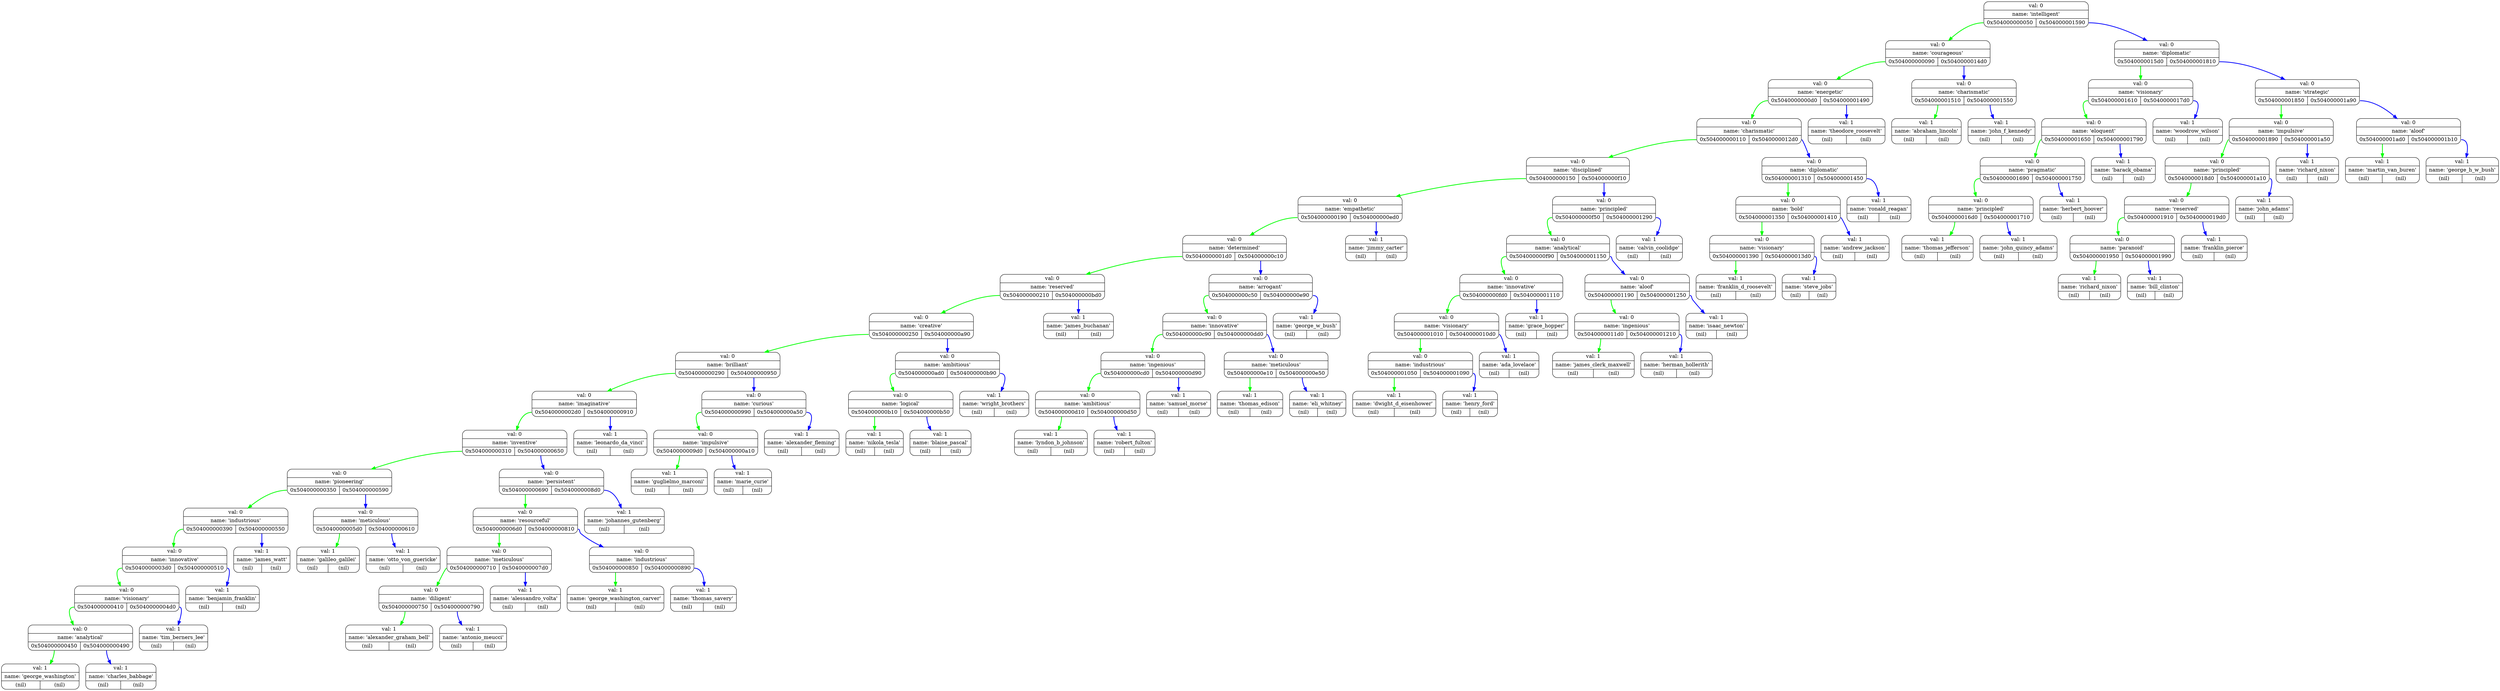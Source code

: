 digraph G{
   rankdir=TB;
   NODE0x504000000010[pin=true,shape="Mrecord",label="{val: 0 | name: 'intelligent' | {<left> 0x504000000050 | <right> 0x504000001590}}"];
   NODE0x504000000050[pin=true,shape="Mrecord",label="{val: 0 | name: 'courageous' | {<left> 0x504000000090 | <right> 0x5040000014d0}}"];
   NODE0x504000000090[pin=true,shape="Mrecord",label="{val: 0 | name: 'energetic' | {<left> 0x5040000000d0 | <right> 0x504000001490}}"];
   NODE0x5040000000d0[pin=true,shape="Mrecord",label="{val: 0 | name: 'charismatic' | {<left> 0x504000000110 | <right> 0x5040000012d0}}"];
   NODE0x504000000110[pin=true,shape="Mrecord",label="{val: 0 | name: 'disciplined' | {<left> 0x504000000150 | <right> 0x504000000f10}}"];
   NODE0x504000000150[pin=true,shape="Mrecord",label="{val: 0 | name: 'empathetic' | {<left> 0x504000000190 | <right> 0x504000000ed0}}"];
   NODE0x504000000190[pin=true,shape="Mrecord",label="{val: 0 | name: 'determined' | {<left> 0x5040000001d0 | <right> 0x504000000c10}}"];
   NODE0x5040000001d0[pin=true,shape="Mrecord",label="{val: 0 | name: 'reserved' | {<left> 0x504000000210 | <right> 0x504000000bd0}}"];
   NODE0x504000000210[pin=true,shape="Mrecord",label="{val: 0 | name: 'creative' | {<left> 0x504000000250 | <right> 0x504000000a90}}"];
   NODE0x504000000250[pin=true,shape="Mrecord",label="{val: 0 | name: 'brilliant' | {<left> 0x504000000290 | <right> 0x504000000950}}"];
   NODE0x504000000290[pin=true,shape="Mrecord",label="{val: 0 | name: 'imaginative' | {<left> 0x5040000002d0 | <right> 0x504000000910}}"];
   NODE0x5040000002d0[pin=true,shape="Mrecord",label="{val: 0 | name: 'inventive' | {<left> 0x504000000310 | <right> 0x504000000650}}"];
   NODE0x504000000310[pin=true,shape="Mrecord",label="{val: 0 | name: 'pioneering' | {<left> 0x504000000350 | <right> 0x504000000590}}"];
   NODE0x504000000350[pin=true,shape="Mrecord",label="{val: 0 | name: 'industrious' | {<left> 0x504000000390 | <right> 0x504000000550}}"];
   NODE0x504000000390[pin=true,shape="Mrecord",label="{val: 0 | name: 'innovative' | {<left> 0x5040000003d0 | <right> 0x504000000510}}"];
   NODE0x5040000003d0[pin=true,shape="Mrecord",label="{val: 0 | name: 'visionary' | {<left> 0x504000000410 | <right> 0x5040000004d0}}"];
   NODE0x504000000410[pin=true,shape="Mrecord",label="{val: 0 | name: 'analytical' | {<left> 0x504000000450 | <right> 0x504000000490}}"];
   NODE0x504000000450[pin=true,shape="Mrecord",label="{val: 1 | name: 'george_washington' | {<left> (nil) | <right> (nil)}}"];
   NODE0x504000000490[pin=true,shape="Mrecord",label="{val: 1 | name: 'charles_babbage' | {<left> (nil) | <right> (nil)}}"];
   NODE0x5040000004d0[pin=true,shape="Mrecord",label="{val: 1 | name: 'tim_berners_lee' | {<left> (nil) | <right> (nil)}}"];
   NODE0x504000000510[pin=true,shape="Mrecord",label="{val: 1 | name: 'benjamin_franklin' | {<left> (nil) | <right> (nil)}}"];
   NODE0x504000000550[pin=true,shape="Mrecord",label="{val: 1 | name: 'james_watt' | {<left> (nil) | <right> (nil)}}"];
   NODE0x504000000590[pin=true,shape="Mrecord",label="{val: 0 | name: 'meticulous' | {<left> 0x5040000005d0 | <right> 0x504000000610}}"];
   NODE0x5040000005d0[pin=true,shape="Mrecord",label="{val: 1 | name: 'galileo_galilei' | {<left> (nil) | <right> (nil)}}"];
   NODE0x504000000610[pin=true,shape="Mrecord",label="{val: 1 | name: 'otto_von_guericke' | {<left> (nil) | <right> (nil)}}"];
   NODE0x504000000650[pin=true,shape="Mrecord",label="{val: 0 | name: 'persistent' | {<left> 0x504000000690 | <right> 0x5040000008d0}}"];
   NODE0x504000000690[pin=true,shape="Mrecord",label="{val: 0 | name: 'resourceful' | {<left> 0x5040000006d0 | <right> 0x504000000810}}"];
   NODE0x5040000006d0[pin=true,shape="Mrecord",label="{val: 0 | name: 'meticulous' | {<left> 0x504000000710 | <right> 0x5040000007d0}}"];
   NODE0x504000000710[pin=true,shape="Mrecord",label="{val: 0 | name: 'diligent' | {<left> 0x504000000750 | <right> 0x504000000790}}"];
   NODE0x504000000750[pin=true,shape="Mrecord",label="{val: 1 | name: 'alexander_graham_bell' | {<left> (nil) | <right> (nil)}}"];
   NODE0x504000000790[pin=true,shape="Mrecord",label="{val: 1 | name: 'antonio_meucci' | {<left> (nil) | <right> (nil)}}"];
   NODE0x5040000007d0[pin=true,shape="Mrecord",label="{val: 1 | name: 'alessandro_volta' | {<left> (nil) | <right> (nil)}}"];
   NODE0x504000000810[pin=true,shape="Mrecord",label="{val: 0 | name: 'industrious' | {<left> 0x504000000850 | <right> 0x504000000890}}"];
   NODE0x504000000850[pin=true,shape="Mrecord",label="{val: 1 | name: 'george_washington_carver' | {<left> (nil) | <right> (nil)}}"];
   NODE0x504000000890[pin=true,shape="Mrecord",label="{val: 1 | name: 'thomas_savery' | {<left> (nil) | <right> (nil)}}"];
   NODE0x5040000008d0[pin=true,shape="Mrecord",label="{val: 1 | name: 'johannes_gutenberg' | {<left> (nil) | <right> (nil)}}"];
   NODE0x504000000910[pin=true,shape="Mrecord",label="{val: 1 | name: 'leonardo_da_vinci' | {<left> (nil) | <right> (nil)}}"];
   NODE0x504000000950[pin=true,shape="Mrecord",label="{val: 0 | name: 'curious' | {<left> 0x504000000990 | <right> 0x504000000a50}}"];
   NODE0x504000000990[pin=true,shape="Mrecord",label="{val: 0 | name: 'impulsive' | {<left> 0x5040000009d0 | <right> 0x504000000a10}}"];
   NODE0x5040000009d0[pin=true,shape="Mrecord",label="{val: 1 | name: 'guglielmo_marconi' | {<left> (nil) | <right> (nil)}}"];
   NODE0x504000000a10[pin=true,shape="Mrecord",label="{val: 1 | name: 'marie_curie' | {<left> (nil) | <right> (nil)}}"];
   NODE0x504000000a50[pin=true,shape="Mrecord",label="{val: 1 | name: 'alexander_fleming' | {<left> (nil) | <right> (nil)}}"];
   NODE0x504000000a90[pin=true,shape="Mrecord",label="{val: 0 | name: 'ambitious' | {<left> 0x504000000ad0 | <right> 0x504000000b90}}"];
   NODE0x504000000ad0[pin=true,shape="Mrecord",label="{val: 0 | name: 'logical' | {<left> 0x504000000b10 | <right> 0x504000000b50}}"];
   NODE0x504000000b10[pin=true,shape="Mrecord",label="{val: 1 | name: 'nikola_tesla' | {<left> (nil) | <right> (nil)}}"];
   NODE0x504000000b50[pin=true,shape="Mrecord",label="{val: 1 | name: 'blaise_pascal' | {<left> (nil) | <right> (nil)}}"];
   NODE0x504000000b90[pin=true,shape="Mrecord",label="{val: 1 | name: 'wright_brothers' | {<left> (nil) | <right> (nil)}}"];
   NODE0x504000000bd0[pin=true,shape="Mrecord",label="{val: 1 | name: 'james_buchanan' | {<left> (nil) | <right> (nil)}}"];
   NODE0x504000000c10[pin=true,shape="Mrecord",label="{val: 0 | name: 'arrogant' | {<left> 0x504000000c50 | <right> 0x504000000e90}}"];
   NODE0x504000000c50[pin=true,shape="Mrecord",label="{val: 0 | name: 'innovative' | {<left> 0x504000000c90 | <right> 0x504000000dd0}}"];
   NODE0x504000000c90[pin=true,shape="Mrecord",label="{val: 0 | name: 'ingenious' | {<left> 0x504000000cd0 | <right> 0x504000000d90}}"];
   NODE0x504000000cd0[pin=true,shape="Mrecord",label="{val: 0 | name: 'ambitious' | {<left> 0x504000000d10 | <right> 0x504000000d50}}"];
   NODE0x504000000d10[pin=true,shape="Mrecord",label="{val: 1 | name: 'lyndon_b_johnson' | {<left> (nil) | <right> (nil)}}"];
   NODE0x504000000d50[pin=true,shape="Mrecord",label="{val: 1 | name: 'robert_fulton' | {<left> (nil) | <right> (nil)}}"];
   NODE0x504000000d90[pin=true,shape="Mrecord",label="{val: 1 | name: 'samuel_morse' | {<left> (nil) | <right> (nil)}}"];
   NODE0x504000000dd0[pin=true,shape="Mrecord",label="{val: 0 | name: 'meticulous' | {<left> 0x504000000e10 | <right> 0x504000000e50}}"];
   NODE0x504000000e10[pin=true,shape="Mrecord",label="{val: 1 | name: 'thomas_edison' | {<left> (nil) | <right> (nil)}}"];
   NODE0x504000000e50[pin=true,shape="Mrecord",label="{val: 1 | name: 'eli_whitney' | {<left> (nil) | <right> (nil)}}"];
   NODE0x504000000e90[pin=true,shape="Mrecord",label="{val: 1 | name: 'george_w_bush' | {<left> (nil) | <right> (nil)}}"];
   NODE0x504000000ed0[pin=true,shape="Mrecord",label="{val: 1 | name: 'jimmy_carter' | {<left> (nil) | <right> (nil)}}"];
   NODE0x504000000f10[pin=true,shape="Mrecord",label="{val: 0 | name: 'principled' | {<left> 0x504000000f50 | <right> 0x504000001290}}"];
   NODE0x504000000f50[pin=true,shape="Mrecord",label="{val: 0 | name: 'analytical' | {<left> 0x504000000f90 | <right> 0x504000001150}}"];
   NODE0x504000000f90[pin=true,shape="Mrecord",label="{val: 0 | name: 'innovative' | {<left> 0x504000000fd0 | <right> 0x504000001110}}"];
   NODE0x504000000fd0[pin=true,shape="Mrecord",label="{val: 0 | name: 'visionary' | {<left> 0x504000001010 | <right> 0x5040000010d0}}"];
   NODE0x504000001010[pin=true,shape="Mrecord",label="{val: 0 | name: 'industrious' | {<left> 0x504000001050 | <right> 0x504000001090}}"];
   NODE0x504000001050[pin=true,shape="Mrecord",label="{val: 1 | name: 'dwight_d_eisenhower' | {<left> (nil) | <right> (nil)}}"];
   NODE0x504000001090[pin=true,shape="Mrecord",label="{val: 1 | name: 'henry_ford' | {<left> (nil) | <right> (nil)}}"];
   NODE0x5040000010d0[pin=true,shape="Mrecord",label="{val: 1 | name: 'ada_lovelace' | {<left> (nil) | <right> (nil)}}"];
   NODE0x504000001110[pin=true,shape="Mrecord",label="{val: 1 | name: 'grace_hopper' | {<left> (nil) | <right> (nil)}}"];
   NODE0x504000001150[pin=true,shape="Mrecord",label="{val: 0 | name: 'aloof' | {<left> 0x504000001190 | <right> 0x504000001250}}"];
   NODE0x504000001190[pin=true,shape="Mrecord",label="{val: 0 | name: 'ingenious' | {<left> 0x5040000011d0 | <right> 0x504000001210}}"];
   NODE0x5040000011d0[pin=true,shape="Mrecord",label="{val: 1 | name: 'james_clerk_maxwell' | {<left> (nil) | <right> (nil)}}"];
   NODE0x504000001210[pin=true,shape="Mrecord",label="{val: 1 | name: 'herman_hollerith' | {<left> (nil) | <right> (nil)}}"];
   NODE0x504000001250[pin=true,shape="Mrecord",label="{val: 1 | name: 'isaac_newton' | {<left> (nil) | <right> (nil)}}"];
   NODE0x504000001290[pin=true,shape="Mrecord",label="{val: 1 | name: 'calvin_coolidge' | {<left> (nil) | <right> (nil)}}"];
   NODE0x5040000012d0[pin=true,shape="Mrecord",label="{val: 0 | name: 'diplomatic' | {<left> 0x504000001310 | <right> 0x504000001450}}"];
   NODE0x504000001310[pin=true,shape="Mrecord",label="{val: 0 | name: 'bold' | {<left> 0x504000001350 | <right> 0x504000001410}}"];
   NODE0x504000001350[pin=true,shape="Mrecord",label="{val: 0 | name: 'visionary' | {<left> 0x504000001390 | <right> 0x5040000013d0}}"];
   NODE0x504000001390[pin=true,shape="Mrecord",label="{val: 1 | name: 'franklin_d_roosevelt' | {<left> (nil) | <right> (nil)}}"];
   NODE0x5040000013d0[pin=true,shape="Mrecord",label="{val: 1 | name: 'steve_jobs' | {<left> (nil) | <right> (nil)}}"];
   NODE0x504000001410[pin=true,shape="Mrecord",label="{val: 1 | name: 'andrew_jackson' | {<left> (nil) | <right> (nil)}}"];
   NODE0x504000001450[pin=true,shape="Mrecord",label="{val: 1 | name: 'ronald_reagan' | {<left> (nil) | <right> (nil)}}"];
   NODE0x504000001490[pin=true,shape="Mrecord",label="{val: 1 | name: 'theodore_roosevelt' | {<left> (nil) | <right> (nil)}}"];
   NODE0x5040000014d0[pin=true,shape="Mrecord",label="{val: 0 | name: 'charismatic' | {<left> 0x504000001510 | <right> 0x504000001550}}"];
   NODE0x504000001510[pin=true,shape="Mrecord",label="{val: 1 | name: 'abraham_lincoln' | {<left> (nil) | <right> (nil)}}"];
   NODE0x504000001550[pin=true,shape="Mrecord",label="{val: 1 | name: 'john_f_kennedy' | {<left> (nil) | <right> (nil)}}"];
   NODE0x504000001590[pin=true,shape="Mrecord",label="{val: 0 | name: 'diplomatic' | {<left> 0x5040000015d0 | <right> 0x504000001810}}"];
   NODE0x5040000015d0[pin=true,shape="Mrecord",label="{val: 0 | name: 'visionary' | {<left> 0x504000001610 | <right> 0x5040000017d0}}"];
   NODE0x504000001610[pin=true,shape="Mrecord",label="{val: 0 | name: 'eloquent' | {<left> 0x504000001650 | <right> 0x504000001790}}"];
   NODE0x504000001650[pin=true,shape="Mrecord",label="{val: 0 | name: 'pragmatic' | {<left> 0x504000001690 | <right> 0x504000001750}}"];
   NODE0x504000001690[pin=true,shape="Mrecord",label="{val: 0 | name: 'principled' | {<left> 0x5040000016d0 | <right> 0x504000001710}}"];
   NODE0x5040000016d0[pin=true,shape="Mrecord",label="{val: 1 | name: 'thomas_jefferson' | {<left> (nil) | <right> (nil)}}"];
   NODE0x504000001710[pin=true,shape="Mrecord",label="{val: 1 | name: 'john_quincy_adams' | {<left> (nil) | <right> (nil)}}"];
   NODE0x504000001750[pin=true,shape="Mrecord",label="{val: 1 | name: 'herbert_hoover' | {<left> (nil) | <right> (nil)}}"];
   NODE0x504000001790[pin=true,shape="Mrecord",label="{val: 1 | name: 'barack_obama' | {<left> (nil) | <right> (nil)}}"];
   NODE0x5040000017d0[pin=true,shape="Mrecord",label="{val: 1 | name: 'woodrow_wilson' | {<left> (nil) | <right> (nil)}}"];
   NODE0x504000001810[pin=true,shape="Mrecord",label="{val: 0 | name: 'strategic' | {<left> 0x504000001850 | <right> 0x504000001a90}}"];
   NODE0x504000001850[pin=true,shape="Mrecord",label="{val: 0 | name: 'impulsive' | {<left> 0x504000001890 | <right> 0x504000001a50}}"];
   NODE0x504000001890[pin=true,shape="Mrecord",label="{val: 0 | name: 'principled' | {<left> 0x5040000018d0 | <right> 0x504000001a10}}"];
   NODE0x5040000018d0[pin=true,shape="Mrecord",label="{val: 0 | name: 'reserved' | {<left> 0x504000001910 | <right> 0x5040000019d0}}"];
   NODE0x504000001910[pin=true,shape="Mrecord",label="{val: 0 | name: 'paranoid' | {<left> 0x504000001950 | <right> 0x504000001990}}"];
   NODE0x504000001950[pin=true,shape="Mrecord",label="{val: 1 | name: 'richard_nixon' | {<left> (nil) | <right> (nil)}}"];
   NODE0x504000001990[pin=true,shape="Mrecord",label="{val: 1 | name: 'bill_clinton' | {<left> (nil) | <right> (nil)}}"];
   NODE0x5040000019d0[pin=true,shape="Mrecord",label="{val: 1 | name: 'franklin_pierce' | {<left> (nil) | <right> (nil)}}"];
   NODE0x504000001a10[pin=true,shape="Mrecord",label="{val: 1 | name: 'john_adams' | {<left> (nil) | <right> (nil)}}"];
   NODE0x504000001a50[pin=true,shape="Mrecord",label="{val: 1 | name: 'richard_nixon' | {<left> (nil) | <right> (nil)}}"];
   NODE0x504000001a90[pin=true,shape="Mrecord",label="{val: 0 | name: 'aloof' | {<left> 0x504000001ad0 | <right> 0x504000001b10}}"];
   NODE0x504000001ad0[pin=true,shape="Mrecord",label="{val: 1 | name: 'martin_van_buren' | {<left> (nil) | <right> (nil)}}"];
   NODE0x504000001b10[pin=true,shape="Mrecord",label="{val: 1 | name: 'george_h_w_bush' | {<left> (nil) | <right> (nil)}}"];
   NODE0x504000000010:left -> NODE0x504000000050 [color="green",penwidth=2];
   NODE0x504000000010:right -> NODE0x504000001590 [color="blue",penwidth=2];
   NODE0x504000000050:left -> NODE0x504000000090 [color="green",penwidth=2];
   NODE0x504000000050:right -> NODE0x5040000014d0 [color="blue",penwidth=2];
   NODE0x504000000090:left -> NODE0x5040000000d0 [color="green",penwidth=2];
   NODE0x504000000090:right -> NODE0x504000001490 [color="blue",penwidth=2];
   NODE0x5040000000d0:left -> NODE0x504000000110 [color="green",penwidth=2];
   NODE0x5040000000d0:right -> NODE0x5040000012d0 [color="blue",penwidth=2];
   NODE0x504000000110:left -> NODE0x504000000150 [color="green",penwidth=2];
   NODE0x504000000110:right -> NODE0x504000000f10 [color="blue",penwidth=2];
   NODE0x504000000150:left -> NODE0x504000000190 [color="green",penwidth=2];
   NODE0x504000000150:right -> NODE0x504000000ed0 [color="blue",penwidth=2];
   NODE0x504000000190:left -> NODE0x5040000001d0 [color="green",penwidth=2];
   NODE0x504000000190:right -> NODE0x504000000c10 [color="blue",penwidth=2];
   NODE0x5040000001d0:left -> NODE0x504000000210 [color="green",penwidth=2];
   NODE0x5040000001d0:right -> NODE0x504000000bd0 [color="blue",penwidth=2];
   NODE0x504000000210:left -> NODE0x504000000250 [color="green",penwidth=2];
   NODE0x504000000210:right -> NODE0x504000000a90 [color="blue",penwidth=2];
   NODE0x504000000250:left -> NODE0x504000000290 [color="green",penwidth=2];
   NODE0x504000000250:right -> NODE0x504000000950 [color="blue",penwidth=2];
   NODE0x504000000290:left -> NODE0x5040000002d0 [color="green",penwidth=2];
   NODE0x504000000290:right -> NODE0x504000000910 [color="blue",penwidth=2];
   NODE0x5040000002d0:left -> NODE0x504000000310 [color="green",penwidth=2];
   NODE0x5040000002d0:right -> NODE0x504000000650 [color="blue",penwidth=2];
   NODE0x504000000310:left -> NODE0x504000000350 [color="green",penwidth=2];
   NODE0x504000000310:right -> NODE0x504000000590 [color="blue",penwidth=2];
   NODE0x504000000350:left -> NODE0x504000000390 [color="green",penwidth=2];
   NODE0x504000000350:right -> NODE0x504000000550 [color="blue",penwidth=2];
   NODE0x504000000390:left -> NODE0x5040000003d0 [color="green",penwidth=2];
   NODE0x504000000390:right -> NODE0x504000000510 [color="blue",penwidth=2];
   NODE0x5040000003d0:left -> NODE0x504000000410 [color="green",penwidth=2];
   NODE0x5040000003d0:right -> NODE0x5040000004d0 [color="blue",penwidth=2];
   NODE0x504000000410:left -> NODE0x504000000450 [color="green",penwidth=2];
   NODE0x504000000410:right -> NODE0x504000000490 [color="blue",penwidth=2];
   NODE0x504000000590:left -> NODE0x5040000005d0 [color="green",penwidth=2];
   NODE0x504000000590:right -> NODE0x504000000610 [color="blue",penwidth=2];
   NODE0x504000000650:left -> NODE0x504000000690 [color="green",penwidth=2];
   NODE0x504000000650:right -> NODE0x5040000008d0 [color="blue",penwidth=2];
   NODE0x504000000690:left -> NODE0x5040000006d0 [color="green",penwidth=2];
   NODE0x504000000690:right -> NODE0x504000000810 [color="blue",penwidth=2];
   NODE0x5040000006d0:left -> NODE0x504000000710 [color="green",penwidth=2];
   NODE0x5040000006d0:right -> NODE0x5040000007d0 [color="blue",penwidth=2];
   NODE0x504000000710:left -> NODE0x504000000750 [color="green",penwidth=2];
   NODE0x504000000710:right -> NODE0x504000000790 [color="blue",penwidth=2];
   NODE0x504000000810:left -> NODE0x504000000850 [color="green",penwidth=2];
   NODE0x504000000810:right -> NODE0x504000000890 [color="blue",penwidth=2];
   NODE0x504000000950:left -> NODE0x504000000990 [color="green",penwidth=2];
   NODE0x504000000950:right -> NODE0x504000000a50 [color="blue",penwidth=2];
   NODE0x504000000990:left -> NODE0x5040000009d0 [color="green",penwidth=2];
   NODE0x504000000990:right -> NODE0x504000000a10 [color="blue",penwidth=2];
   NODE0x504000000a90:left -> NODE0x504000000ad0 [color="green",penwidth=2];
   NODE0x504000000a90:right -> NODE0x504000000b90 [color="blue",penwidth=2];
   NODE0x504000000ad0:left -> NODE0x504000000b10 [color="green",penwidth=2];
   NODE0x504000000ad0:right -> NODE0x504000000b50 [color="blue",penwidth=2];
   NODE0x504000000c10:left -> NODE0x504000000c50 [color="green",penwidth=2];
   NODE0x504000000c10:right -> NODE0x504000000e90 [color="blue",penwidth=2];
   NODE0x504000000c50:left -> NODE0x504000000c90 [color="green",penwidth=2];
   NODE0x504000000c50:right -> NODE0x504000000dd0 [color="blue",penwidth=2];
   NODE0x504000000c90:left -> NODE0x504000000cd0 [color="green",penwidth=2];
   NODE0x504000000c90:right -> NODE0x504000000d90 [color="blue",penwidth=2];
   NODE0x504000000cd0:left -> NODE0x504000000d10 [color="green",penwidth=2];
   NODE0x504000000cd0:right -> NODE0x504000000d50 [color="blue",penwidth=2];
   NODE0x504000000dd0:left -> NODE0x504000000e10 [color="green",penwidth=2];
   NODE0x504000000dd0:right -> NODE0x504000000e50 [color="blue",penwidth=2];
   NODE0x504000000f10:left -> NODE0x504000000f50 [color="green",penwidth=2];
   NODE0x504000000f10:right -> NODE0x504000001290 [color="blue",penwidth=2];
   NODE0x504000000f50:left -> NODE0x504000000f90 [color="green",penwidth=2];
   NODE0x504000000f50:right -> NODE0x504000001150 [color="blue",penwidth=2];
   NODE0x504000000f90:left -> NODE0x504000000fd0 [color="green",penwidth=2];
   NODE0x504000000f90:right -> NODE0x504000001110 [color="blue",penwidth=2];
   NODE0x504000000fd0:left -> NODE0x504000001010 [color="green",penwidth=2];
   NODE0x504000000fd0:right -> NODE0x5040000010d0 [color="blue",penwidth=2];
   NODE0x504000001010:left -> NODE0x504000001050 [color="green",penwidth=2];
   NODE0x504000001010:right -> NODE0x504000001090 [color="blue",penwidth=2];
   NODE0x504000001150:left -> NODE0x504000001190 [color="green",penwidth=2];
   NODE0x504000001150:right -> NODE0x504000001250 [color="blue",penwidth=2];
   NODE0x504000001190:left -> NODE0x5040000011d0 [color="green",penwidth=2];
   NODE0x504000001190:right -> NODE0x504000001210 [color="blue",penwidth=2];
   NODE0x5040000012d0:left -> NODE0x504000001310 [color="green",penwidth=2];
   NODE0x5040000012d0:right -> NODE0x504000001450 [color="blue",penwidth=2];
   NODE0x504000001310:left -> NODE0x504000001350 [color="green",penwidth=2];
   NODE0x504000001310:right -> NODE0x504000001410 [color="blue",penwidth=2];
   NODE0x504000001350:left -> NODE0x504000001390 [color="green",penwidth=2];
   NODE0x504000001350:right -> NODE0x5040000013d0 [color="blue",penwidth=2];
   NODE0x5040000014d0:left -> NODE0x504000001510 [color="green",penwidth=2];
   NODE0x5040000014d0:right -> NODE0x504000001550 [color="blue",penwidth=2];
   NODE0x504000001590:left -> NODE0x5040000015d0 [color="green",penwidth=2];
   NODE0x504000001590:right -> NODE0x504000001810 [color="blue",penwidth=2];
   NODE0x5040000015d0:left -> NODE0x504000001610 [color="green",penwidth=2];
   NODE0x5040000015d0:right -> NODE0x5040000017d0 [color="blue",penwidth=2];
   NODE0x504000001610:left -> NODE0x504000001650 [color="green",penwidth=2];
   NODE0x504000001610:right -> NODE0x504000001790 [color="blue",penwidth=2];
   NODE0x504000001650:left -> NODE0x504000001690 [color="green",penwidth=2];
   NODE0x504000001650:right -> NODE0x504000001750 [color="blue",penwidth=2];
   NODE0x504000001690:left -> NODE0x5040000016d0 [color="green",penwidth=2];
   NODE0x504000001690:right -> NODE0x504000001710 [color="blue",penwidth=2];
   NODE0x504000001810:left -> NODE0x504000001850 [color="green",penwidth=2];
   NODE0x504000001810:right -> NODE0x504000001a90 [color="blue",penwidth=2];
   NODE0x504000001850:left -> NODE0x504000001890 [color="green",penwidth=2];
   NODE0x504000001850:right -> NODE0x504000001a50 [color="blue",penwidth=2];
   NODE0x504000001890:left -> NODE0x5040000018d0 [color="green",penwidth=2];
   NODE0x504000001890:right -> NODE0x504000001a10 [color="blue",penwidth=2];
   NODE0x5040000018d0:left -> NODE0x504000001910 [color="green",penwidth=2];
   NODE0x5040000018d0:right -> NODE0x5040000019d0 [color="blue",penwidth=2];
   NODE0x504000001910:left -> NODE0x504000001950 [color="green",penwidth=2];
   NODE0x504000001910:right -> NODE0x504000001990 [color="blue",penwidth=2];
   NODE0x504000001a90:left -> NODE0x504000001ad0 [color="green",penwidth=2];
   NODE0x504000001a90:right -> NODE0x504000001b10 [color="blue",penwidth=2];
}